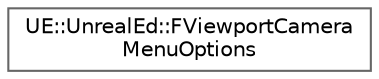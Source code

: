digraph "Graphical Class Hierarchy"
{
 // INTERACTIVE_SVG=YES
 // LATEX_PDF_SIZE
  bgcolor="transparent";
  edge [fontname=Helvetica,fontsize=10,labelfontname=Helvetica,labelfontsize=10];
  node [fontname=Helvetica,fontsize=10,shape=box,height=0.2,width=0.4];
  rankdir="LR";
  Node0 [id="Node000000",label="UE::UnrealEd::FViewportCamera\lMenuOptions",height=0.2,width=0.4,color="grey40", fillcolor="white", style="filled",URL="$d3/d3c/structUE_1_1UnrealEd_1_1FViewportCameraMenuOptions.html",tooltip=" "];
}
